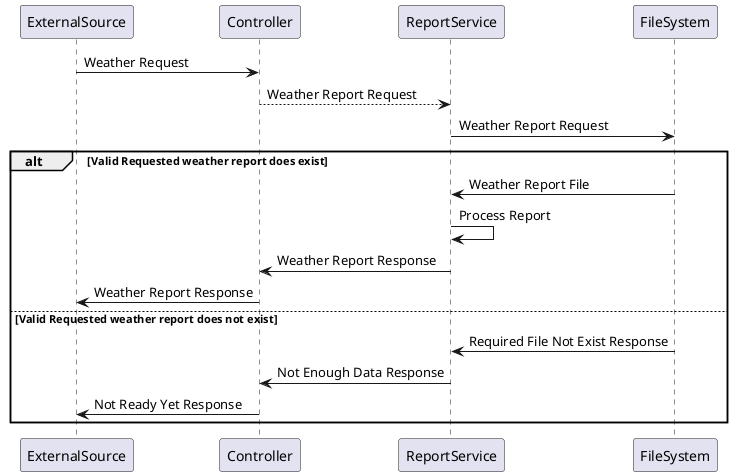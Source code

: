 @startuml
ExternalSource -> Controller: Weather Request
Controller --> ReportService: Weather Report Request
ReportService -> FileSystem: Weather Report Request

alt Valid Requested weather report does exist

    FileSystem -> ReportService: Weather Report File
    ReportService -> ReportService: Process Report
    ReportService -> Controller: Weather Report Response
    Controller -> ExternalSource: Weather Report Response

else Valid Requested weather report does not exist
    FileSystem -> ReportService: Required File Not Exist Response
    ReportService -> Controller: Not Enough Data Response
    Controller -> ExternalSource: Not Ready Yet Response
end

@enduml
